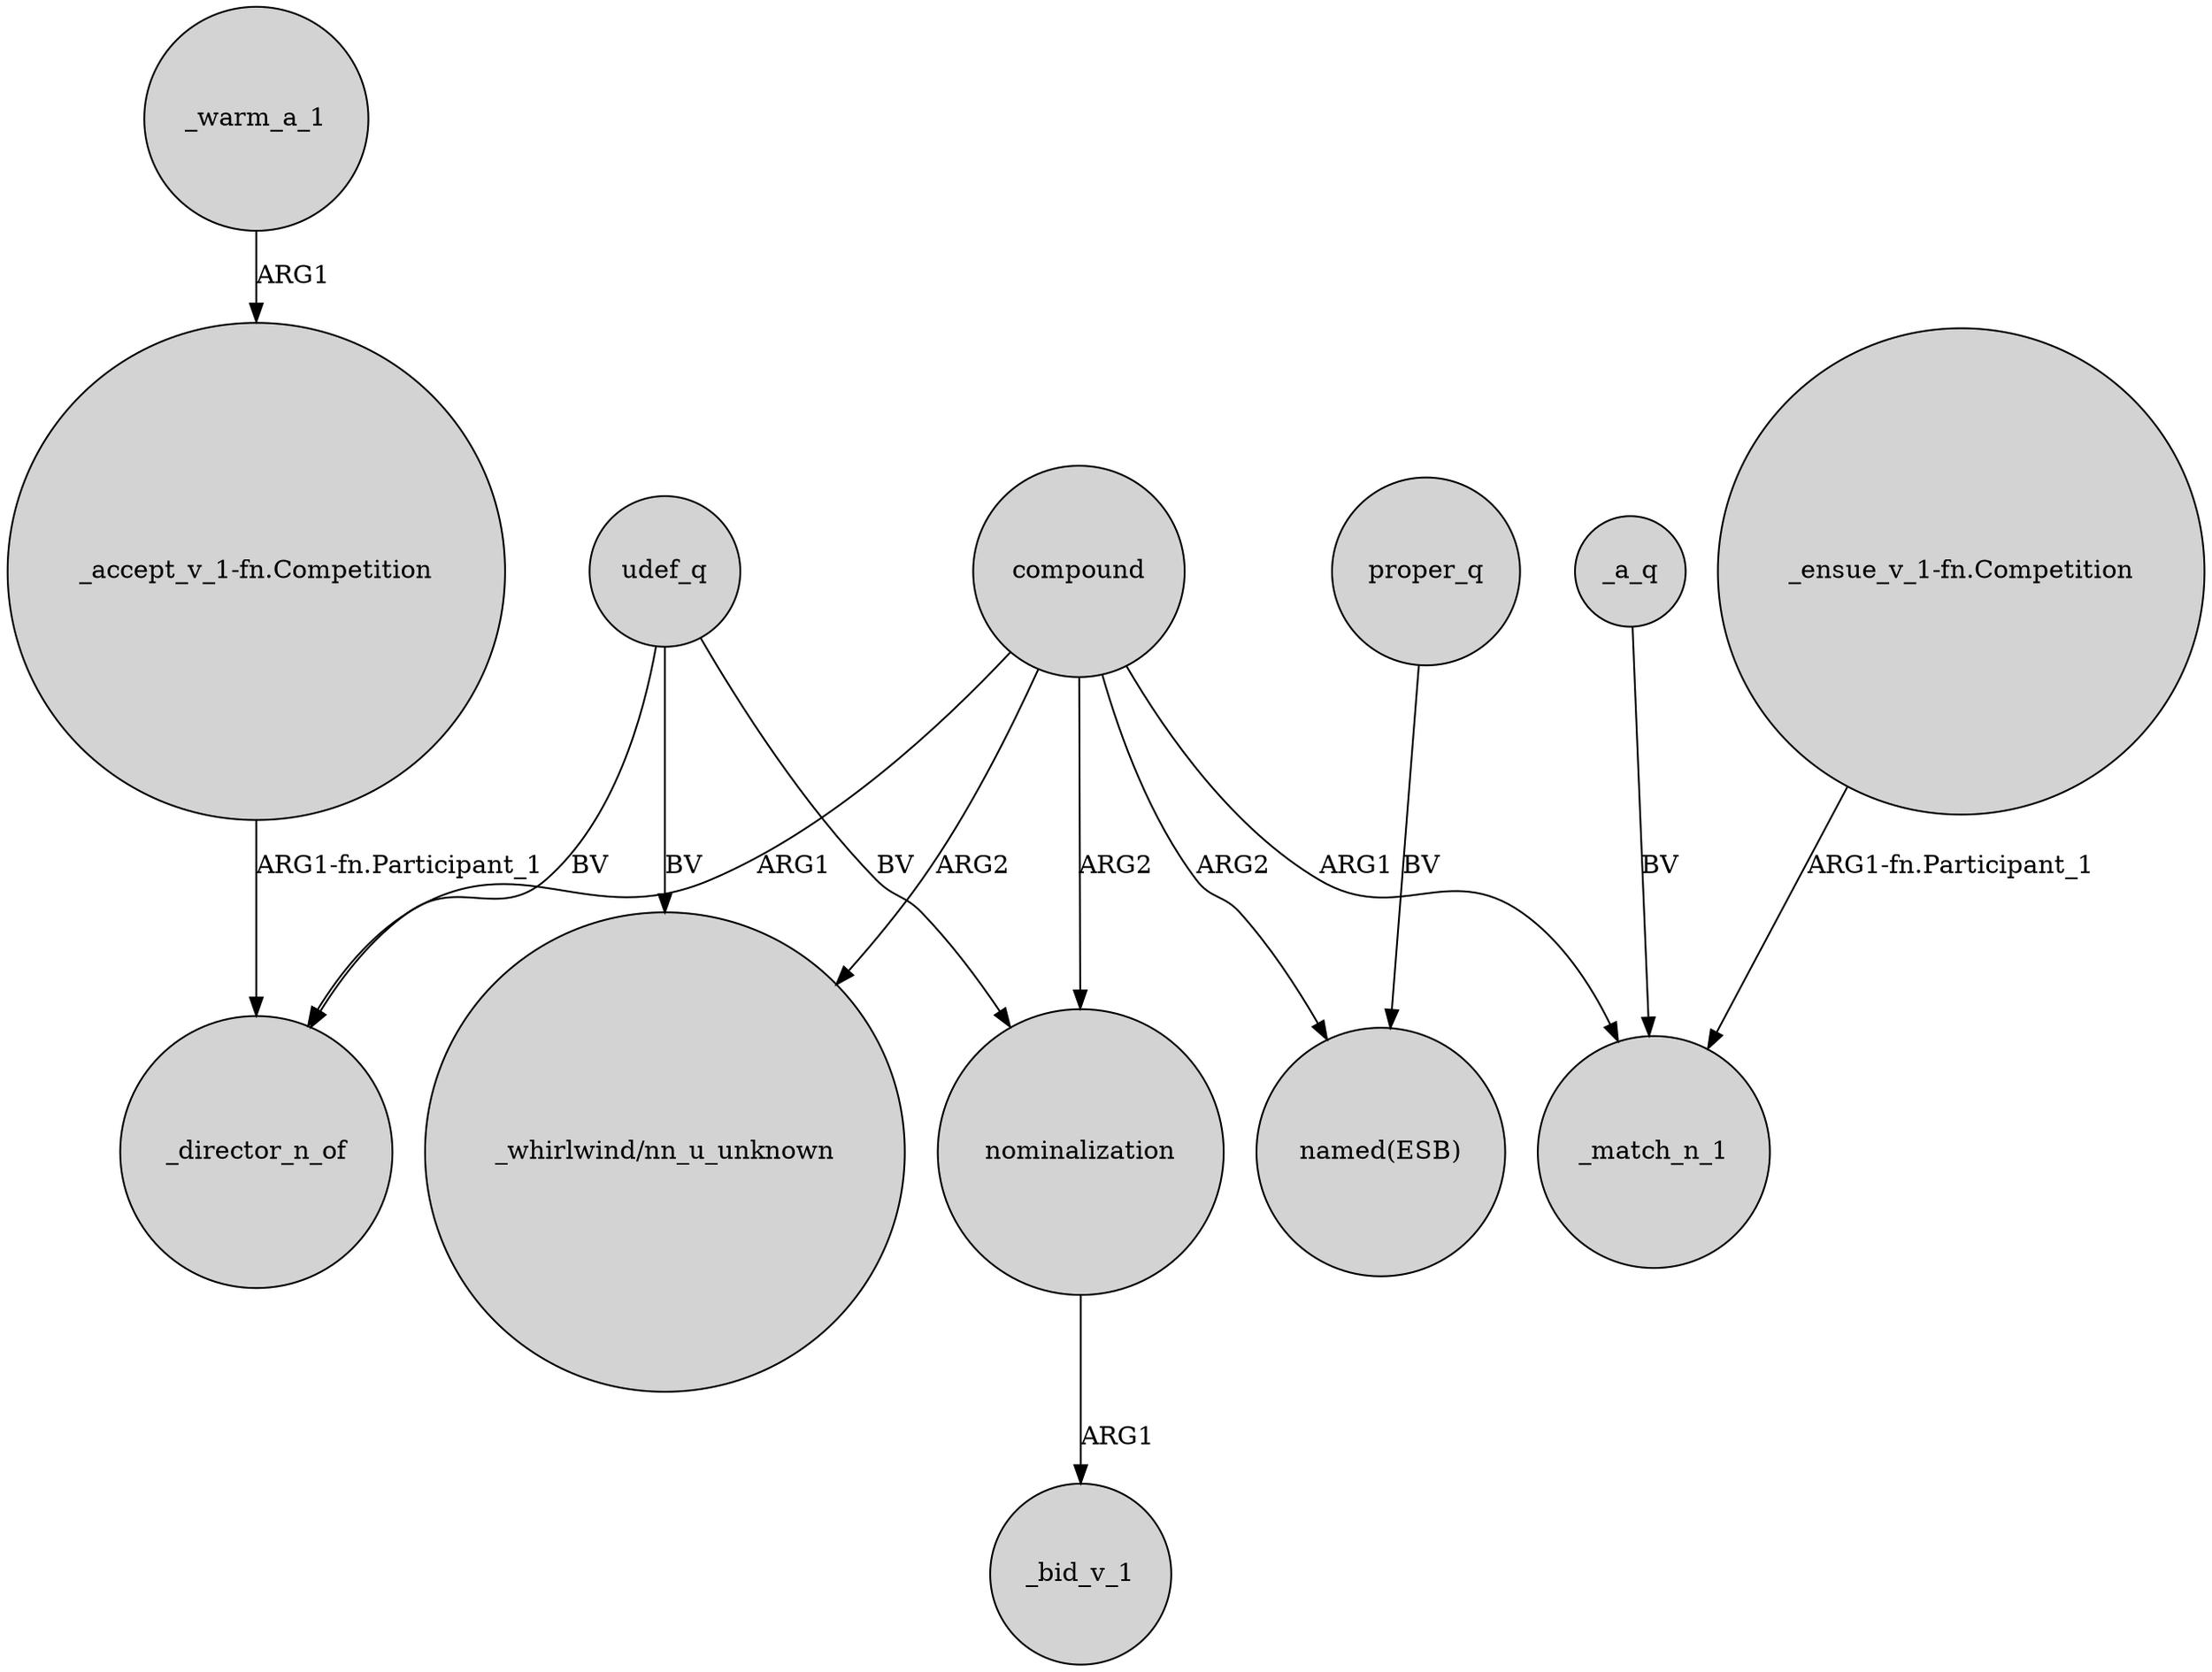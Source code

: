 digraph {
	node [shape=circle style=filled]
	udef_q -> _director_n_of [label=BV]
	_a_q -> _match_n_1 [label=BV]
	compound -> _director_n_of [label=ARG1]
	proper_q -> "named(ESB)" [label=BV]
	udef_q -> "_whirlwind/nn_u_unknown" [label=BV]
	nominalization -> _bid_v_1 [label=ARG1]
	compound -> "named(ESB)" [label=ARG2]
	"_accept_v_1-fn.Competition" -> _director_n_of [label="ARG1-fn.Participant_1"]
	"_ensue_v_1-fn.Competition" -> _match_n_1 [label="ARG1-fn.Participant_1"]
	compound -> nominalization [label=ARG2]
	_warm_a_1 -> "_accept_v_1-fn.Competition" [label=ARG1]
	compound -> _match_n_1 [label=ARG1]
	udef_q -> nominalization [label=BV]
	compound -> "_whirlwind/nn_u_unknown" [label=ARG2]
}
